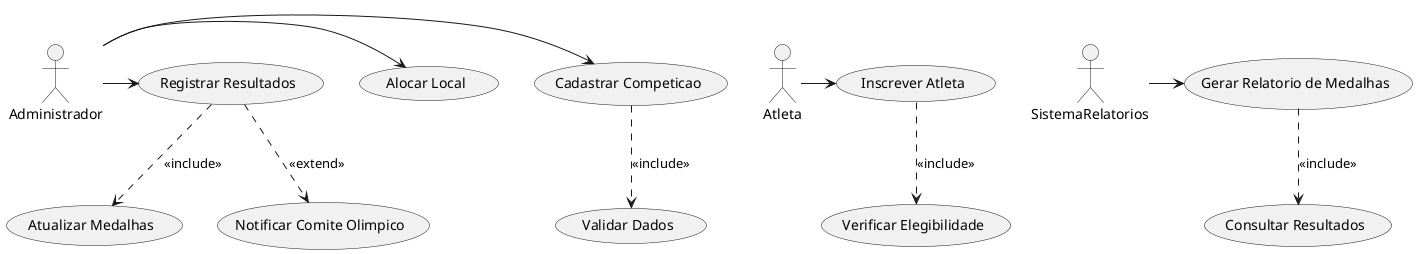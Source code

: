 @startuml
actor Administrador
actor Atleta
actor SistemaRelatorios

Administrador -> (Cadastrar Competicao)
Administrador -> (Alocar Local)
Administrador -> (Registrar Resultados)
Atleta -> (Inscrever Atleta)
SistemaRelatorios -> (Gerar Relatorio de Medalhas)

(Cadastrar Competicao) ..> (Validar Dados) : <<include>>
(Inscrever Atleta) ..> (Verificar Elegibilidade) : <<include>>
(Registrar Resultados) ..> (Atualizar Medalhas) : <<include>>
(Gerar Relatorio de Medalhas) ..> (Consultar Resultados) : <<include>>

(Registrar Resultados) ..> (Notificar Comite Olimpico) : <<extend>>

@enduml